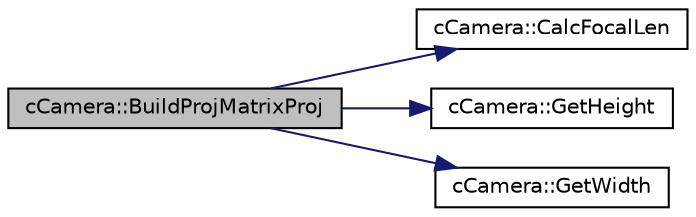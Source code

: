digraph "cCamera::BuildProjMatrixProj"
{
 // LATEX_PDF_SIZE
  edge [fontname="Helvetica",fontsize="10",labelfontname="Helvetica",labelfontsize="10"];
  node [fontname="Helvetica",fontsize="10",shape=record];
  rankdir="LR";
  Node1 [label="cCamera::BuildProjMatrixProj",height=0.2,width=0.4,color="black", fillcolor="grey75", style="filled", fontcolor="black",tooltip=" "];
  Node1 -> Node2 [color="midnightblue",fontsize="10",style="solid",fontname="Helvetica"];
  Node2 [label="cCamera::CalcFocalLen",height=0.2,width=0.4,color="black", fillcolor="white", style="filled",URL="$classc_camera.html#a33d9028e3969342e0a61d68dc57c8e08",tooltip=" "];
  Node1 -> Node3 [color="midnightblue",fontsize="10",style="solid",fontname="Helvetica"];
  Node3 [label="cCamera::GetHeight",height=0.2,width=0.4,color="black", fillcolor="white", style="filled",URL="$classc_camera.html#aa919c339ff1ddcba1d9e82196674f1a5",tooltip=" "];
  Node1 -> Node4 [color="midnightblue",fontsize="10",style="solid",fontname="Helvetica"];
  Node4 [label="cCamera::GetWidth",height=0.2,width=0.4,color="black", fillcolor="white", style="filled",URL="$classc_camera.html#ae7dfa3e815f4ddd27b2cb32203b65f21",tooltip=" "];
}
